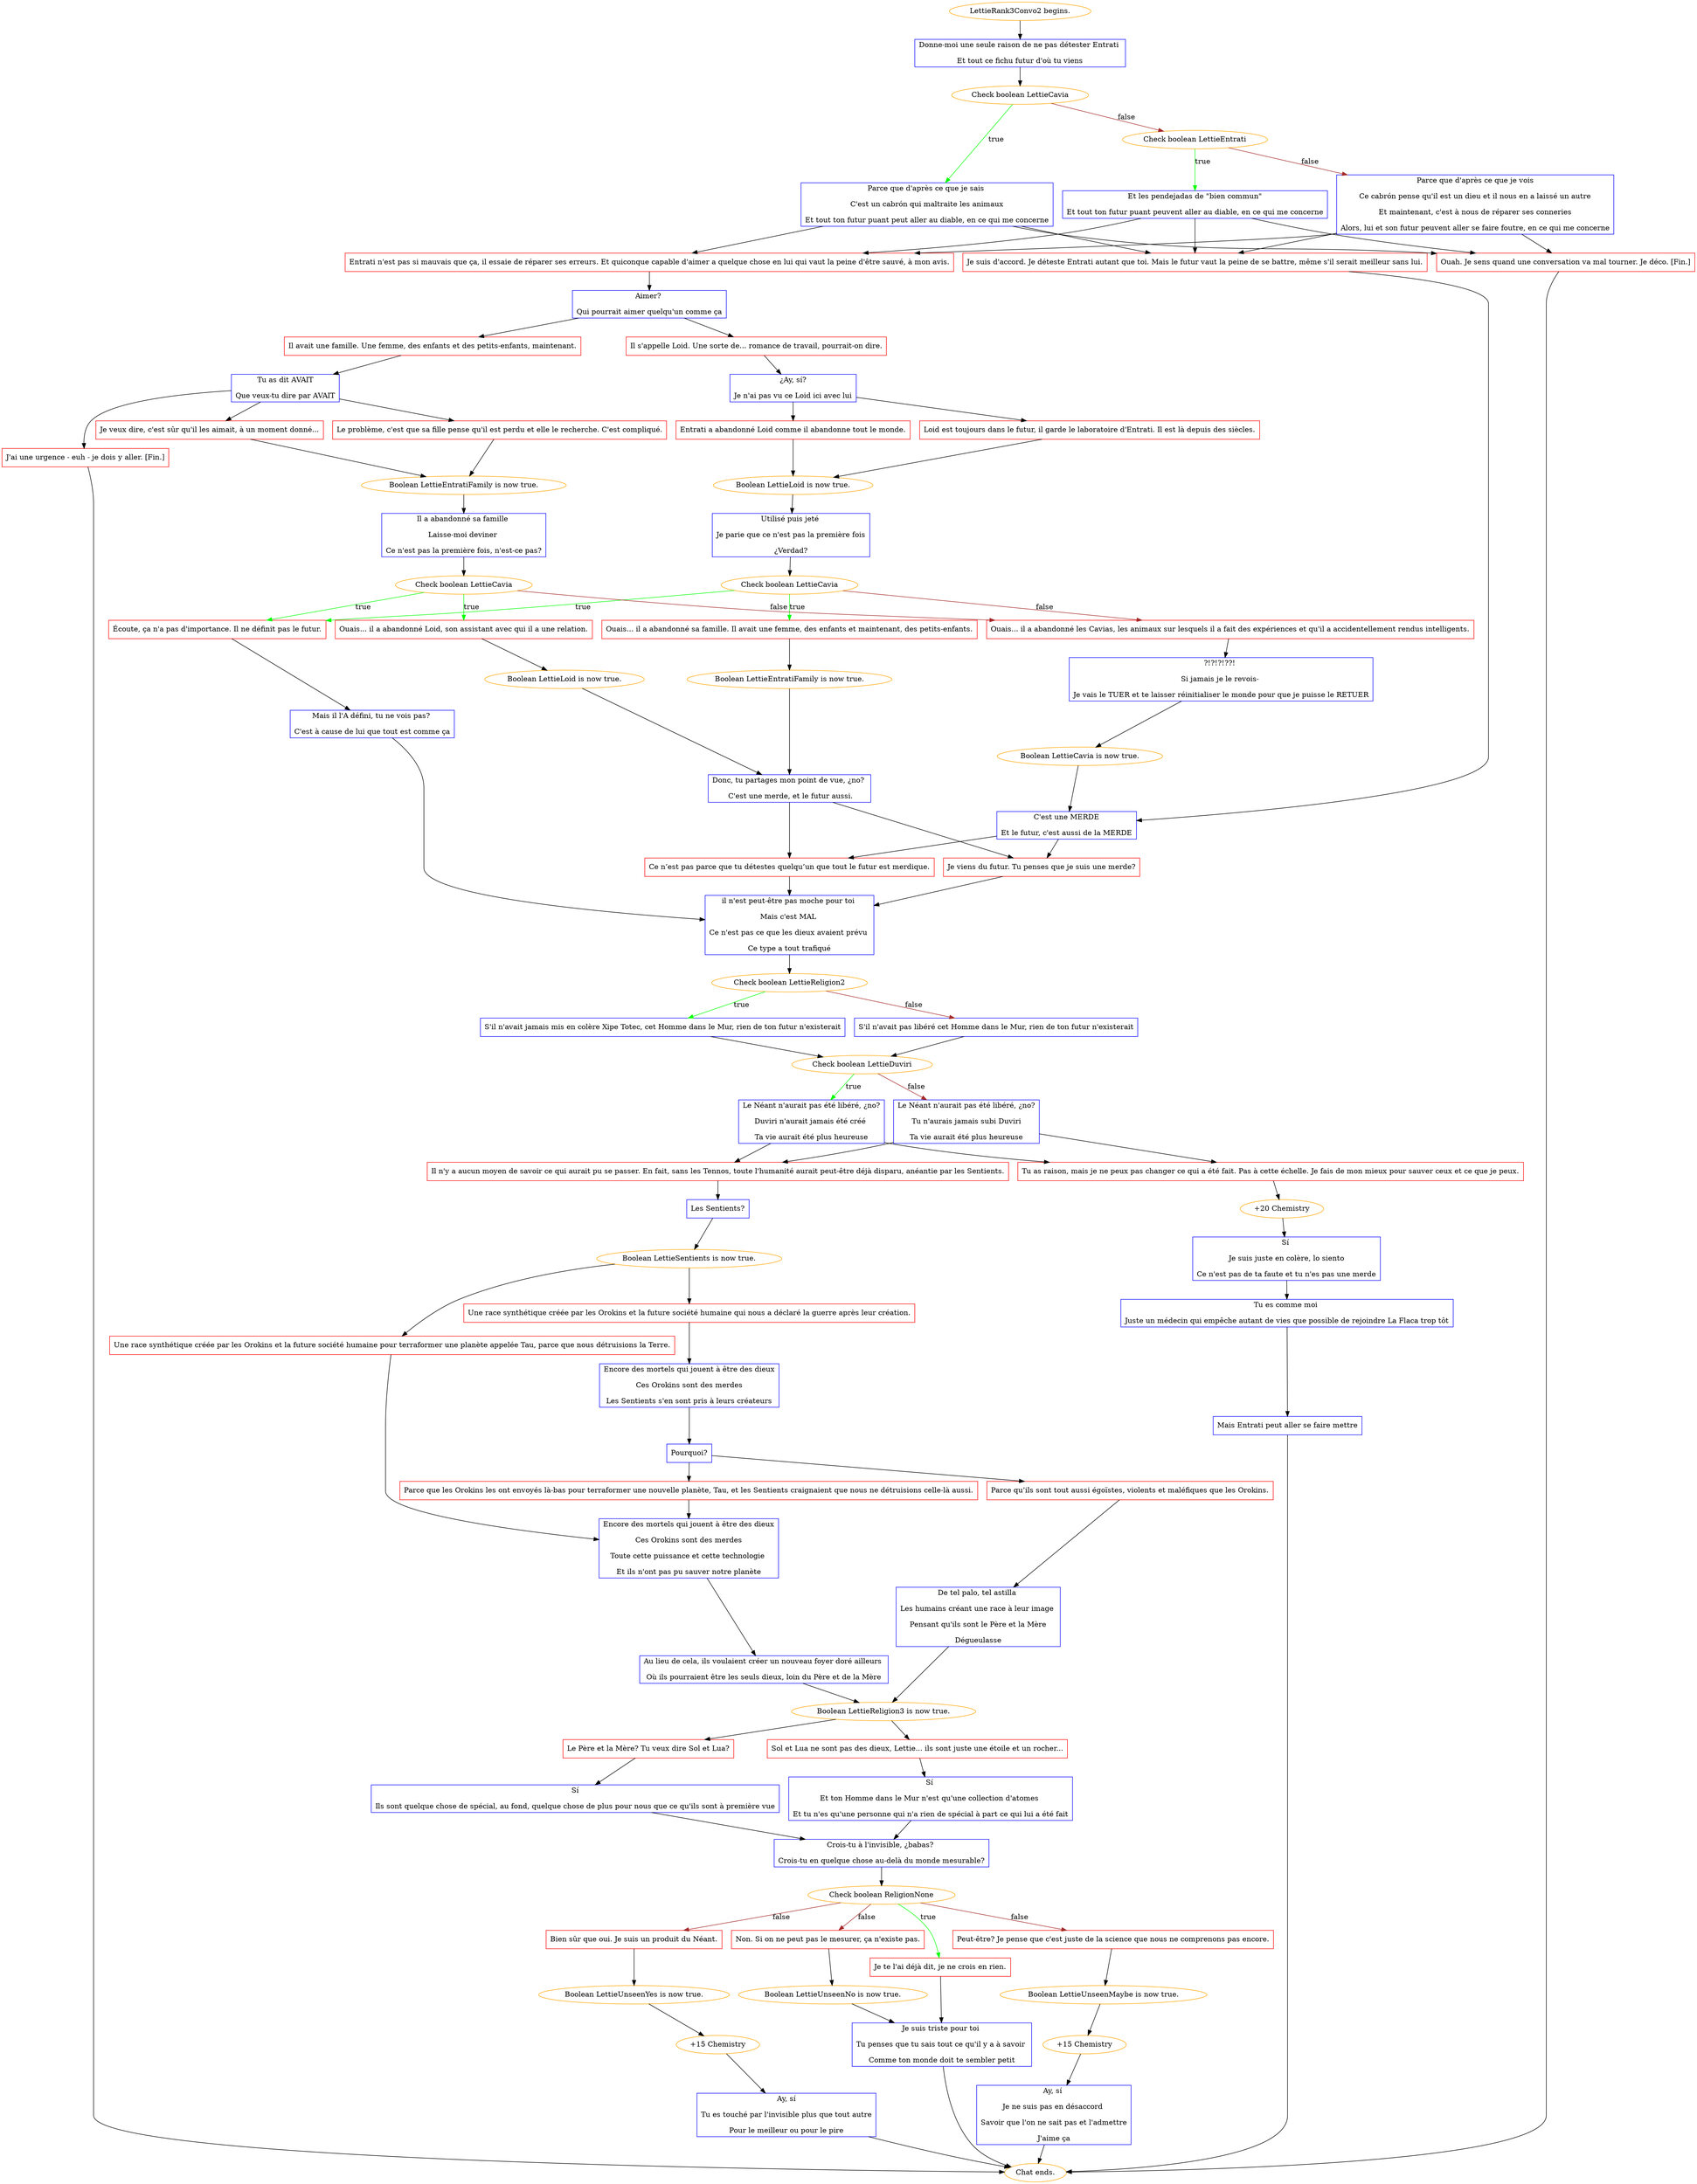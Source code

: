 digraph {
	"LettieRank3Convo2 begins." [color=orange];
		"LettieRank3Convo2 begins." -> j2627069412;
	j2627069412 [label="Donne-moi une seule raison de ne pas détester Entrati 
Et tout ce fichu futur d'où tu viens",shape=box,color=blue];
		j2627069412 -> j988327984;
	j988327984 [label="Check boolean LettieCavia",color=orange];
		j988327984 -> j2401215970 [label=true,color=green];
		j988327984 -> j101638081 [label=false,color=brown];
	j2401215970 [label="Parce que d'après ce que je sais 
C'est un cabrón qui maltraite les animaux
Et tout ton futur puant peut aller au diable, en ce qui me concerne",shape=box,color=blue];
		j2401215970 -> j1242489394;
		j2401215970 -> j1643992395;
		j2401215970 -> j3581133542;
	j101638081 [label="Check boolean LettieEntrati",color=orange];
		j101638081 -> j3160699924 [label=true,color=green];
		j101638081 -> j3786673051 [label=false,color=brown];
	j1242489394 [label="Je suis d'accord. Je déteste Entrati autant que toi. Mais le futur vaut la peine de se battre, même s'il serait meilleur sans lui.",shape=box,color=red];
		j1242489394 -> j191886487;
	j1643992395 [label="Entrati n'est pas si mauvais que ça, il essaie de réparer ses erreurs. Et quiconque capable d'aimer a quelque chose en lui qui vaut la peine d'être sauvé, à mon avis.",shape=box,color=red];
		j1643992395 -> j3049890245;
	j3581133542 [label="Ouah. Je sens quand une conversation va mal tourner. Je déco. [Fin.]",shape=box,color=red];
		j3581133542 -> "Chat ends.";
	j3160699924 [label="Et les pendejadas de \"bien commun\"
Et tout ton futur puant peuvent aller au diable, en ce qui me concerne",shape=box,color=blue];
		j3160699924 -> j1242489394;
		j3160699924 -> j1643992395;
		j3160699924 -> j3581133542;
	j3786673051 [label="Parce que d'après ce que je vois
Ce cabrón pense qu'il est un dieu et il nous en a laissé un autre
Et maintenant, c'est à nous de réparer ses conneries
Alors, lui et son futur peuvent aller se faire foutre, en ce qui me concerne",shape=box,color=blue];
		j3786673051 -> j1242489394;
		j3786673051 -> j1643992395;
		j3786673051 -> j3581133542;
	j191886487 [label="C'est une MERDE
Et le futur, c'est aussi de la MERDE",shape=box,color=blue];
		j191886487 -> j1574436491;
		j191886487 -> j2328880243;
	j3049890245 [label="Aimer? 
Qui pourrait aimer quelqu'un comme ça",shape=box,color=blue];
		j3049890245 -> j733327413;
		j3049890245 -> j2986655424;
	"Chat ends." [color=orange];
	j1574436491 [label="Je viens du futur. Tu penses que je suis une merde?",shape=box,color=red];
		j1574436491 -> j2195655827;
	j2328880243 [label="Ce n’est pas parce que tu détestes quelqu’un que tout le futur est merdique.",shape=box,color=red];
		j2328880243 -> j2195655827;
	j733327413 [label="Il s'appelle Loid. Une sorte de... romance de travail, pourrait-on dire.",shape=box,color=red];
		j733327413 -> j922038399;
	j2986655424 [label="Il avait une famille. Une femme, des enfants et des petits-enfants, maintenant.",shape=box,color=red];
		j2986655424 -> j2075213747;
	j2195655827 [label="il n'est peut-être pas moche pour toi 
Mais c'est MAL 
Ce n'est pas ce que les dieux avaient prévu 
Ce type a tout trafiqué",shape=box,color=blue];
		j2195655827 -> j776436305;
	j922038399 [label="¿Ay, sí?
Je n'ai pas vu ce Loid ici avec lui",shape=box,color=blue];
		j922038399 -> j1942901738;
		j922038399 -> j2650171661;
	j2075213747 [label="Tu as dit AVAIT
Que veux-tu dire par AVAIT",shape=box,color=blue];
		j2075213747 -> j3960895537;
		j2075213747 -> j52338298;
		j2075213747 -> j3791452198;
	j776436305 [label="Check boolean LettieReligion2",color=orange];
		j776436305 -> j884488503 [label=true,color=green];
		j776436305 -> j151480196 [label=false,color=brown];
	j1942901738 [label="Loid est toujours dans le futur, il garde le laboratoire d'Entrati. Il est là depuis des siècles.",shape=box,color=red];
		j1942901738 -> j718152715;
	j2650171661 [label="Entrati a abandonné Loid comme il abandonne tout le monde.",shape=box,color=red];
		j2650171661 -> j718152715;
	j3960895537 [label="Le problème, c'est que sa fille pense qu'il est perdu et elle le recherche. C'est compliqué.",shape=box,color=red];
		j3960895537 -> j159878769;
	j52338298 [label="Je veux dire, c'est sûr qu'il les aimait, à un moment donné...",shape=box,color=red];
		j52338298 -> j159878769;
	j3791452198 [label="J'ai une urgence - euh - je dois y aller. [Fin.]",shape=box,color=red];
		j3791452198 -> "Chat ends.";
	j884488503 [label="S'il n'avait jamais mis en colère Xipe Totec, cet Homme dans le Mur, rien de ton futur n'existerait",shape=box,color=blue];
		j884488503 -> j711900112;
	j151480196 [label="S'il n'avait pas libéré cet Homme dans le Mur, rien de ton futur n'existerait",shape=box,color=blue];
		j151480196 -> j711900112;
	j718152715 [label="Boolean LettieLoid is now true.",color=orange];
		j718152715 -> j111317920;
	j159878769 [label="Boolean LettieEntratiFamily is now true.",color=orange];
		j159878769 -> j2157359916;
	j711900112 [label="Check boolean LettieDuviri",color=orange];
		j711900112 -> j3177455239 [label=true,color=green];
		j711900112 -> j3198509387 [label=false,color=brown];
	j111317920 [label="Utilisé puis jeté 
Je parie que ce n'est pas la première fois
¿Verdad?",shape=box,color=blue];
		j111317920 -> j4176507548;
	j2157359916 [label="Il a abandonné sa famille 
Laisse-moi deviner 
Ce n'est pas la première fois, n'est-ce pas?",shape=box,color=blue];
		j2157359916 -> j3999534774;
	j3177455239 [label="Le Néant n'aurait pas été libéré, ¿no?
Duviri n'aurait jamais été créé 
Ta vie aurait été plus heureuse",shape=box,color=blue];
		j3177455239 -> j4064039792;
		j3177455239 -> j3557982407;
	j3198509387 [label="Le Néant n'aurait pas été libéré, ¿no?
Tu n'aurais jamais subi Duviri
Ta vie aurait été plus heureuse",shape=box,color=blue];
		j3198509387 -> j4064039792;
		j3198509387 -> j3557982407;
	j4176507548 [label="Check boolean LettieCavia",color=orange];
		j4176507548 -> j3245895773 [label=true,color=green];
		j4176507548 -> j815335031 [label=true,color=green];
		j4176507548 -> j369616815 [label=false,color=brown];
	j3999534774 [label="Check boolean LettieCavia",color=orange];
		j3999534774 -> j815335031 [label=true,color=green];
		j3999534774 -> j3204934058 [label=true,color=green];
		j3999534774 -> j369616815 [label=false,color=brown];
	j4064039792 [label="Il n'y a aucun moyen de savoir ce qui aurait pu se passer. En fait, sans les Tennos, toute l'humanité aurait peut-être déjà disparu, anéantie par les Sentients.",shape=box,color=red];
		j4064039792 -> j3910845664;
	j3557982407 [label="Tu as raison, mais je ne peux pas changer ce qui a été fait. Pas à cette échelle. Je fais de mon mieux pour sauver ceux et ce que je peux.",shape=box,color=red];
		j3557982407 -> j3627420473;
	j3245895773 [label="Ouais... il a abandonné sa famille. Il avait une femme, des enfants et maintenant, des petits-enfants.",shape=box,color=red];
		j3245895773 -> j3186518447;
	j815335031 [label="Écoute, ça n'a pas d'importance. Il ne définit pas le futur.",shape=box,color=red];
		j815335031 -> j4060257688;
	j369616815 [label="Ouais... il a abandonné les Cavias, les animaux sur lesquels il a fait des expériences et qu'il a accidentellement rendus intelligents.",shape=box,color=red];
		j369616815 -> j2264067606;
	j3204934058 [label="Ouais... il a abandonné Loid, son assistant avec qui il a une relation.",shape=box,color=red];
		j3204934058 -> j1083019568;
	j3910845664 [label="Les Sentients?",shape=box,color=blue];
		j3910845664 -> j4177902638;
	j3627420473 [label="+20 Chemistry",color=orange];
		j3627420473 -> j2421447072;
	j3186518447 [label="Boolean LettieEntratiFamily is now true.",color=orange];
		j3186518447 -> j2298655644;
	j4060257688 [label="Mais il l'A défini, tu ne vois pas? 
C'est à cause de lui que tout est comme ça",shape=box,color=blue];
		j4060257688 -> j2195655827;
	j2264067606 [label="?!?!?!??! 
Si jamais je le revois- 
Je vais le TUER et te laisser réinitialiser le monde pour que je puisse le RETUER",shape=box,color=blue];
		j2264067606 -> j1644867714;
	j1083019568 [label="Boolean LettieLoid is now true.",color=orange];
		j1083019568 -> j2298655644;
	j4177902638 [label="Boolean LettieSentients is now true.",color=orange];
		j4177902638 -> j2584879656;
		j4177902638 -> j3496363820;
	j2421447072 [label="Sí 
Je suis juste en colère, lo siento
Ce n'est pas de ta faute et tu n'es pas une merde",shape=box,color=blue];
		j2421447072 -> j737646493;
	j2298655644 [label="Donc, tu partages mon point de vue, ¿no? 
 C'est une merde, et le futur aussi.",shape=box,color=blue];
		j2298655644 -> j1574436491;
		j2298655644 -> j2328880243;
	j1644867714 [label="Boolean LettieCavia is now true.",color=orange];
		j1644867714 -> j191886487;
	j2584879656 [label="Une race synthétique créée par les Orokins et la future société humaine pour terraformer une planète appelée Tau, parce que nous détruisions la Terre.",shape=box,color=red];
		j2584879656 -> j3722453747;
	j3496363820 [label="Une race synthétique créée par les Orokins et la future société humaine qui nous a déclaré la guerre après leur création.",shape=box,color=red];
		j3496363820 -> j2606079801;
	j737646493 [label="Tu es comme moi 
Juste un médecin qui empêche autant de vies que possible de rejoindre La Flaca trop tôt",shape=box,color=blue];
		j737646493 -> j3902509999;
	j3722453747 [label="Encore des mortels qui jouent à être des dieux
Ces Orokins sont des merdes
Toute cette puissance et cette technologie 
Et ils n'ont pas pu sauver notre planète",shape=box,color=blue];
		j3722453747 -> j3447449104;
	j2606079801 [label="Encore des mortels qui jouent à être des dieux
Ces Orokins sont des merdes
Les Sentients s'en sont pris à leurs créateurs",shape=box,color=blue];
		j2606079801 -> j736825823;
	j3902509999 [label="Mais Entrati peut aller se faire mettre",shape=box,color=blue];
		j3902509999 -> "Chat ends.";
	j3447449104 [label="Au lieu de cela, ils voulaient créer un nouveau foyer doré ailleurs 
Où ils pourraient être les seuls dieux, loin du Père et de la Mère",shape=box,color=blue];
		j3447449104 -> j4137157349;
	j736825823 [label="Pourquoi?",shape=box,color=blue];
		j736825823 -> j2408287794;
		j736825823 -> j1738993207;
	j4137157349 [label="Boolean LettieReligion3 is now true.",color=orange];
		j4137157349 -> j2244695781;
		j4137157349 -> j382261890;
	j2408287794 [label="Parce que les Orokins les ont envoyés là-bas pour terraformer une nouvelle planète, Tau, et les Sentients craignaient que nous ne détruisions celle-là aussi.",shape=box,color=red];
		j2408287794 -> j3722453747;
	j1738993207 [label="Parce qu’ils sont tout aussi égoïstes, violents et maléfiques que les Orokins.",shape=box,color=red];
		j1738993207 -> j2939766144;
	j2244695781 [label="Le Père et la Mère? Tu veux dire Sol et Lua?",shape=box,color=red];
		j2244695781 -> j103329215;
	j382261890 [label="Sol et Lua ne sont pas des dieux, Lettie... ils sont juste une étoile et un rocher...",shape=box,color=red];
		j382261890 -> j4140819673;
	j2939766144 [label="De tel palo, tel astilla 
Les humains créant une race à leur image 
Pensant qu'ils sont le Père et la Mère
Dégueulasse",shape=box,color=blue];
		j2939766144 -> j4137157349;
	j103329215 [label="Sí
Ils sont quelque chose de spécial, au fond, quelque chose de plus pour nous que ce qu'ils sont à première vue",shape=box,color=blue];
		j103329215 -> j2750488382;
	j4140819673 [label="Sí 
Et ton Homme dans le Mur n'est qu'une collection d'atomes 
Et tu n'es qu'une personne qui n'a rien de spécial à part ce qui lui a été fait",shape=box,color=blue];
		j4140819673 -> j2750488382;
	j2750488382 [label="Crois-tu à l'invisible, ¿babas? 
Crois-tu en quelque chose au-delà du monde mesurable?",shape=box,color=blue];
		j2750488382 -> j2234506481;
	j2234506481 [label="Check boolean ReligionNone",color=orange];
		j2234506481 -> j3375792951 [label=true,color=green];
		j2234506481 -> j2127228916 [label=false,color=brown];
		j2234506481 -> j610765699 [label=false,color=brown];
		j2234506481 -> j1141859800 [label=false,color=brown];
	j3375792951 [label="Je te l'ai déjà dit, je ne crois en rien.",shape=box,color=red];
		j3375792951 -> j3746034727;
	j2127228916 [label="Non. Si on ne peut pas le mesurer, ça n'existe pas.",shape=box,color=red];
		j2127228916 -> j1350472541;
	j610765699 [label="Peut-être? Je pense que c'est juste de la science que nous ne comprenons pas encore.",shape=box,color=red];
		j610765699 -> j3588433226;
	j1141859800 [label="Bien sûr que oui. Je suis un produit du Néant.",shape=box,color=red];
		j1141859800 -> j3731063083;
	j3746034727 [label="Je suis triste pour toi 
Tu penses que tu sais tout ce qu'il y a à savoir 
Comme ton monde doit te sembler petit",shape=box,color=blue];
		j3746034727 -> "Chat ends.";
	j1350472541 [label="Boolean LettieUnseenNo is now true.",color=orange];
		j1350472541 -> j3746034727;
	j3588433226 [label="Boolean LettieUnseenMaybe is now true.",color=orange];
		j3588433226 -> j2395032163;
	j3731063083 [label="Boolean LettieUnseenYes is now true.",color=orange];
		j3731063083 -> j4008244545;
	j2395032163 [label="+15 Chemistry",color=orange];
		j2395032163 -> j2920832923;
	j4008244545 [label="+15 Chemistry",color=orange];
		j4008244545 -> j3171223742;
	j2920832923 [label="Ay, sí 
Je ne suis pas en désaccord 
Savoir que l'on ne sait pas et l'admettre
J'aime ça",shape=box,color=blue];
		j2920832923 -> "Chat ends.";
	j3171223742 [label="Ay, sí
Tu es touché par l'invisible plus que tout autre
Pour le meilleur ou pour le pire",shape=box,color=blue];
		j3171223742 -> "Chat ends.";
}